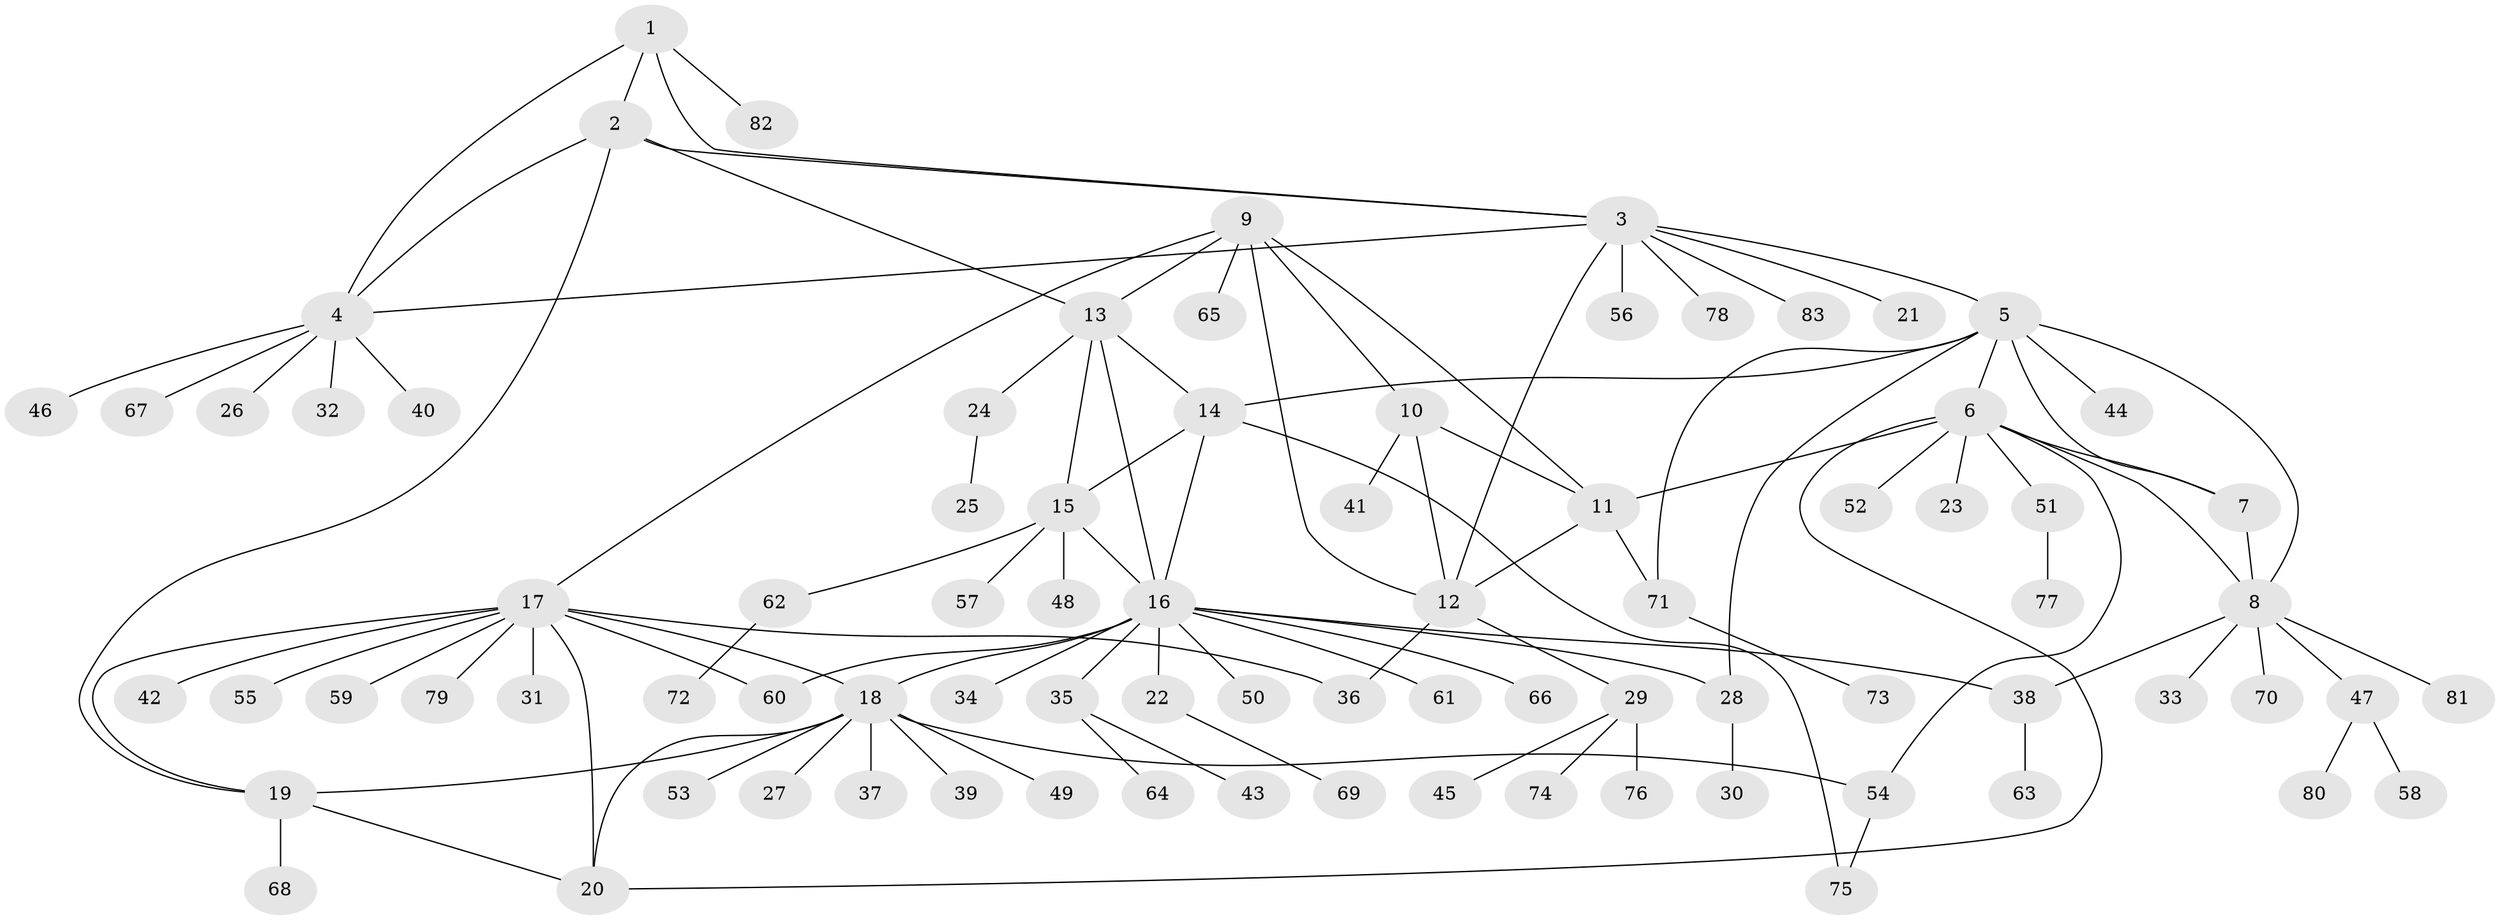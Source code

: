 // coarse degree distribution, {2: 0.14754098360655737, 9: 0.03278688524590164, 7: 0.03278688524590164, 6: 0.03278688524590164, 5: 0.01639344262295082, 8: 0.01639344262295082, 4: 0.01639344262295082, 11: 0.01639344262295082, 17: 0.01639344262295082, 3: 0.04918032786885246, 1: 0.6229508196721312}
// Generated by graph-tools (version 1.1) at 2025/24/03/03/25 07:24:09]
// undirected, 83 vertices, 110 edges
graph export_dot {
graph [start="1"]
  node [color=gray90,style=filled];
  1;
  2;
  3;
  4;
  5;
  6;
  7;
  8;
  9;
  10;
  11;
  12;
  13;
  14;
  15;
  16;
  17;
  18;
  19;
  20;
  21;
  22;
  23;
  24;
  25;
  26;
  27;
  28;
  29;
  30;
  31;
  32;
  33;
  34;
  35;
  36;
  37;
  38;
  39;
  40;
  41;
  42;
  43;
  44;
  45;
  46;
  47;
  48;
  49;
  50;
  51;
  52;
  53;
  54;
  55;
  56;
  57;
  58;
  59;
  60;
  61;
  62;
  63;
  64;
  65;
  66;
  67;
  68;
  69;
  70;
  71;
  72;
  73;
  74;
  75;
  76;
  77;
  78;
  79;
  80;
  81;
  82;
  83;
  1 -- 2;
  1 -- 3;
  1 -- 4;
  1 -- 82;
  2 -- 3;
  2 -- 4;
  2 -- 13;
  2 -- 19;
  3 -- 4;
  3 -- 5;
  3 -- 12;
  3 -- 21;
  3 -- 56;
  3 -- 78;
  3 -- 83;
  4 -- 26;
  4 -- 32;
  4 -- 40;
  4 -- 46;
  4 -- 67;
  5 -- 6;
  5 -- 7;
  5 -- 8;
  5 -- 14;
  5 -- 28;
  5 -- 44;
  5 -- 71;
  6 -- 7;
  6 -- 8;
  6 -- 11;
  6 -- 20;
  6 -- 23;
  6 -- 51;
  6 -- 52;
  6 -- 54;
  7 -- 8;
  8 -- 33;
  8 -- 38;
  8 -- 47;
  8 -- 70;
  8 -- 81;
  9 -- 10;
  9 -- 11;
  9 -- 12;
  9 -- 13;
  9 -- 17;
  9 -- 65;
  10 -- 11;
  10 -- 12;
  10 -- 41;
  11 -- 12;
  11 -- 71;
  12 -- 29;
  12 -- 36;
  13 -- 14;
  13 -- 15;
  13 -- 16;
  13 -- 24;
  14 -- 15;
  14 -- 16;
  14 -- 75;
  15 -- 16;
  15 -- 48;
  15 -- 57;
  15 -- 62;
  16 -- 18;
  16 -- 22;
  16 -- 28;
  16 -- 34;
  16 -- 35;
  16 -- 38;
  16 -- 50;
  16 -- 60;
  16 -- 61;
  16 -- 66;
  17 -- 18;
  17 -- 19;
  17 -- 20;
  17 -- 31;
  17 -- 36;
  17 -- 42;
  17 -- 55;
  17 -- 59;
  17 -- 60;
  17 -- 79;
  18 -- 19;
  18 -- 20;
  18 -- 27;
  18 -- 37;
  18 -- 39;
  18 -- 49;
  18 -- 53;
  18 -- 54;
  19 -- 20;
  19 -- 68;
  22 -- 69;
  24 -- 25;
  28 -- 30;
  29 -- 45;
  29 -- 74;
  29 -- 76;
  35 -- 43;
  35 -- 64;
  38 -- 63;
  47 -- 58;
  47 -- 80;
  51 -- 77;
  54 -- 75;
  62 -- 72;
  71 -- 73;
}
